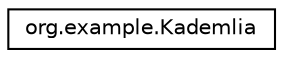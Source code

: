 digraph "Graphical Class Hierarchy"
{
 // LATEX_PDF_SIZE
  edge [fontname="Helvetica",fontsize="10",labelfontname="Helvetica",labelfontsize="10"];
  node [fontname="Helvetica",fontsize="10",shape=record];
  rankdir="LR";
  Node0 [label="org.example.Kademlia",height=0.2,width=0.4,color="black", fillcolor="white", style="filled",URL="$classorg_1_1example_1_1Kademlia.html",tooltip=" "];
}

